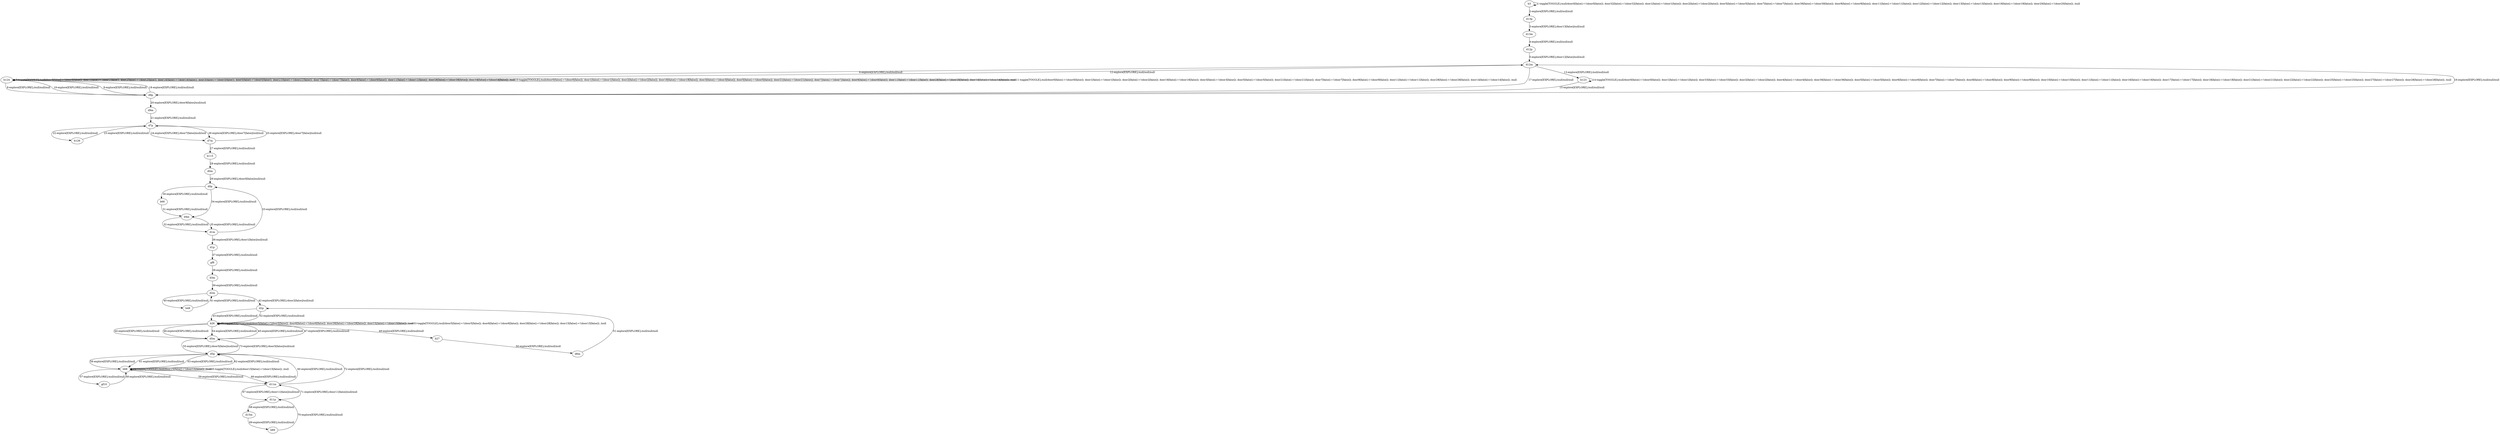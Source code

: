 # Total number of goals covered by this test: 1
# d5p --> d5m

digraph g {
"b3" -> "b3" [label = "1-toggle[TOGGLE];/null/door0[false]:=!(door0[false]); door32[false]:=!(door32[false]); door1[false]:=!(door1[false]); door2[false]:=!(door2[false]); door5[false]:=!(door5[false]); door7[false]:=!(door7[false]); door39[false]:=!(door39[false]); door9[false]:=!(door9[false]); door11[false]:=!(door11[false]); door12[false]:=!(door12[false]); door13[false]:=!(door13[false]); door19[false]:=!(door19[false]); door20[false]:=!(door20[false]); /null"];
"b3" -> "d13p" [label = "2-explore[EXPLORE];/null/null/null"];
"d13p" -> "d13m" [label = "3-explore[EXPLORE];/door13[false]/null/null"];
"d13m" -> "d12p" [label = "4-explore[EXPLORE];/null/null/null"];
"d12p" -> "d12m" [label = "5-explore[EXPLORE];/door12[false]/null/null"];
"d12m" -> "b124" [label = "6-explore[EXPLORE];/null/null/null"];
"b124" -> "b124" [label = "7-toggle[TOGGLE];/null/door0[false]:=!(door0[false]); door1[false]:=!(door1[false]); door2[false]:=!(door2[false]); door18[false]:=!(door18[false]); door3[false]:=!(door3[false]); door5[false]:=!(door5[false]); door21[false]:=!(door21[false]); door7[false]:=!(door7[false]); door9[false]:=!(door9[false]); door11[false]:=!(door11[false]); door28[false]:=!(door28[false]); door14[false]:=!(door14[false]); /null"];
"b124" -> "d9p" [label = "8-explore[EXPLORE];/null/null/null"];
"d9p" -> "b124" [label = "9-explore[EXPLORE];/null/null/null"];
"b124" -> "b124" [label = "10-toggle[TOGGLE];/null/door0[false]:=!(door0[false]); door1[false]:=!(door1[false]); door2[false]:=!(door2[false]); door18[false]:=!(door18[false]); door3[false]:=!(door3[false]); door5[false]:=!(door5[false]); door21[false]:=!(door21[false]); door7[false]:=!(door7[false]); door9[false]:=!(door9[false]); door11[false]:=!(door11[false]); door28[false]:=!(door28[false]); door14[false]:=!(door14[false]); /null"];
"b124" -> "b124" [label = "11-toggle[TOGGLE];/null/door0[false]:=!(door0[false]); door1[false]:=!(door1[false]); door2[false]:=!(door2[false]); door18[false]:=!(door18[false]); door3[false]:=!(door3[false]); door5[false]:=!(door5[false]); door21[false]:=!(door21[false]); door7[false]:=!(door7[false]); door9[false]:=!(door9[false]); door11[false]:=!(door11[false]); door28[false]:=!(door28[false]); door14[false]:=!(door14[false]); /null"];
"b124" -> "d12m" [label = "12-explore[EXPLORE];/null/null/null"];
"d12m" -> "b123" [label = "13-explore[EXPLORE];/null/null/null"];
"b123" -> "b123" [label = "14-toggle[TOGGLE];/null/door0[false]:=!(door0[false]); door1[false]:=!(door1[false]); door33[false]:=!(door33[false]); door2[false]:=!(door2[false]); door4[false]:=!(door4[false]); door36[false]:=!(door36[false]); door5[false]:=!(door5[false]); door6[false]:=!(door6[false]); door7[false]:=!(door7[false]); door8[false]:=!(door8[false]); door9[false]:=!(door9[false]); door10[false]:=!(door10[false]); door11[false]:=!(door11[false]); door16[false]:=!(door16[false]); door17[false]:=!(door17[false]); door18[false]:=!(door18[false]); door21[false]:=!(door21[false]); door22[false]:=!(door22[false]); door25[false]:=!(door25[false]); door27[false]:=!(door27[false]); door28[false]:=!(door28[false]); /null"];
"b123" -> "d9p" [label = "15-explore[EXPLORE];/null/null/null"];
"d9p" -> "d12m" [label = "16-explore[EXPLORE];/null/null/null"];
"d12m" -> "d9p" [label = "17-explore[EXPLORE];/null/null/null"];
"d9p" -> "b124" [label = "18-explore[EXPLORE];/null/null/null"];
"b124" -> "d9p" [label = "19-explore[EXPLORE];/null/null/null"];
"d9p" -> "d9m" [label = "20-explore[EXPLORE];/door9[false]/null/null"];
"d9m" -> "d7p" [label = "21-explore[EXPLORE];/null/null/null"];
"d7p" -> "b126" [label = "22-explore[EXPLORE];/null/null/null"];
"b126" -> "d7p" [label = "23-explore[EXPLORE];/null/null/null"];
"d7p" -> "d7m" [label = "24-explore[EXPLORE];/door7[false]/null/null"];
"d7m" -> "d7p" [label = "25-explore[EXPLORE];/door7[false]/null/null"];
"d7p" -> "d7m" [label = "26-explore[EXPLORE];/door7[false]/null/null"];
"d7m" -> "b115" [label = "27-explore[EXPLORE];/null/null/null"];
"b115" -> "d0m" [label = "28-explore[EXPLORE];/null/null/null"];
"d0m" -> "d0p" [label = "29-explore[EXPLORE];/door0[false]/null/null"];
"d0p" -> "b66" [label = "30-explore[EXPLORE];/null/null/null"];
"b66" -> "d4m" [label = "31-explore[EXPLORE];/null/null/null"];
"d4m" -> "d1m" [label = "32-explore[EXPLORE];/null/null/null"];
"d1m" -> "d0p" [label = "33-explore[EXPLORE];/null/null/null"];
"d0p" -> "d4m" [label = "34-explore[EXPLORE];/null/null/null"];
"d4m" -> "d1m" [label = "35-explore[EXPLORE];/null/null/null"];
"d1m" -> "d1p" [label = "36-explore[EXPLORE];/door1[false]/null/null"];
"d1p" -> "gf8" [label = "37-explore[EXPLORE];/null/null/null"];
"gf8" -> "d3m" [label = "38-explore[EXPLORE];/null/null/null"];
"d3m" -> "d2m" [label = "39-explore[EXPLORE];/null/null/null"];
"d2m" -> "b48" [label = "40-explore[EXPLORE];/null/null/null"];
"b48" -> "d2m" [label = "41-explore[EXPLORE];/null/null/null"];
"d2m" -> "d2p" [label = "42-explore[EXPLORE];/door2[false]/null/null"];
"d2p" -> "b26" [label = "43-explore[EXPLORE];/null/null/null"];
"b26" -> "d5m" [label = "44-explore[EXPLORE];/null/null/null"];
"d5m" -> "b26" [label = "45-explore[EXPLORE];/null/null/null"];
"b26" -> "d5m" [label = "46-explore[EXPLORE];/null/null/null"];
"d5m" -> "b26" [label = "47-explore[EXPLORE];/null/null/null"];
"b26" -> "b26" [label = "48-toggle[TOGGLE];/null/door5[false]:=!(door5[false]); door6[false]:=!(door6[false]); door28[false]:=!(door28[false]); door15[false]:=!(door15[false]); /null"];
"b26" -> "b27" [label = "49-explore[EXPLORE];/null/null/null"];
"b27" -> "d6m" [label = "50-explore[EXPLORE];/null/null/null"];
"d6m" -> "d2p" [label = "51-explore[EXPLORE];/null/null/null"];
"d2p" -> "b26" [label = "52-explore[EXPLORE];/null/null/null"];
"b26" -> "b26" [label = "53-toggle[TOGGLE];/null/door5[false]:=!(door5[false]); door6[false]:=!(door6[false]); door28[false]:=!(door28[false]); door15[false]:=!(door15[false]); /null"];
"b26" -> "d5m" [label = "54-explore[EXPLORE];/null/null/null"];
"d5m" -> "d5p" [label = "55-explore[EXPLORE];/door5[false]/null/null"];
"d5p" -> "b68" [label = "56-explore[EXPLORE];/null/null/null"];
"b68" -> "gf10" [label = "57-explore[EXPLORE];/null/null/null"];
"gf10" -> "b68" [label = "58-explore[EXPLORE];/null/null/null"];
"b68" -> "d11m" [label = "59-explore[EXPLORE];/null/null/null"];
"d11m" -> "d5p" [label = "60-explore[EXPLORE];/null/null/null"];
"d5p" -> "b68" [label = "61-explore[EXPLORE];/null/null/null"];
"b68" -> "d5p" [label = "62-explore[EXPLORE];/null/null/null"];
"d5p" -> "b68" [label = "63-explore[EXPLORE];/null/null/null"];
"b68" -> "b68" [label = "64-toggle[TOGGLE];/null/door15[false]:=!(door15[false]); /null"];
"b68" -> "b68" [label = "65-toggle[TOGGLE];/null/door15[false]:=!(door15[false]); /null"];
"b68" -> "d11m" [label = "66-explore[EXPLORE];/null/null/null"];
"d11m" -> "d11p" [label = "67-explore[EXPLORE];/door11[false]/null/null"];
"d11p" -> "d15m" [label = "68-explore[EXPLORE];/null/null/null"];
"d15m" -> "b89" [label = "69-explore[EXPLORE];/null/null/null"];
"b89" -> "d11p" [label = "70-explore[EXPLORE];/null/null/null"];
"d11p" -> "d11m" [label = "71-explore[EXPLORE];/door11[false]/null/null"];
"d11m" -> "d5p" [label = "72-explore[EXPLORE];/null/null/null"];
"d5p" -> "d5m" [label = "73-explore[EXPLORE];/door5[false]/null/null"];
}